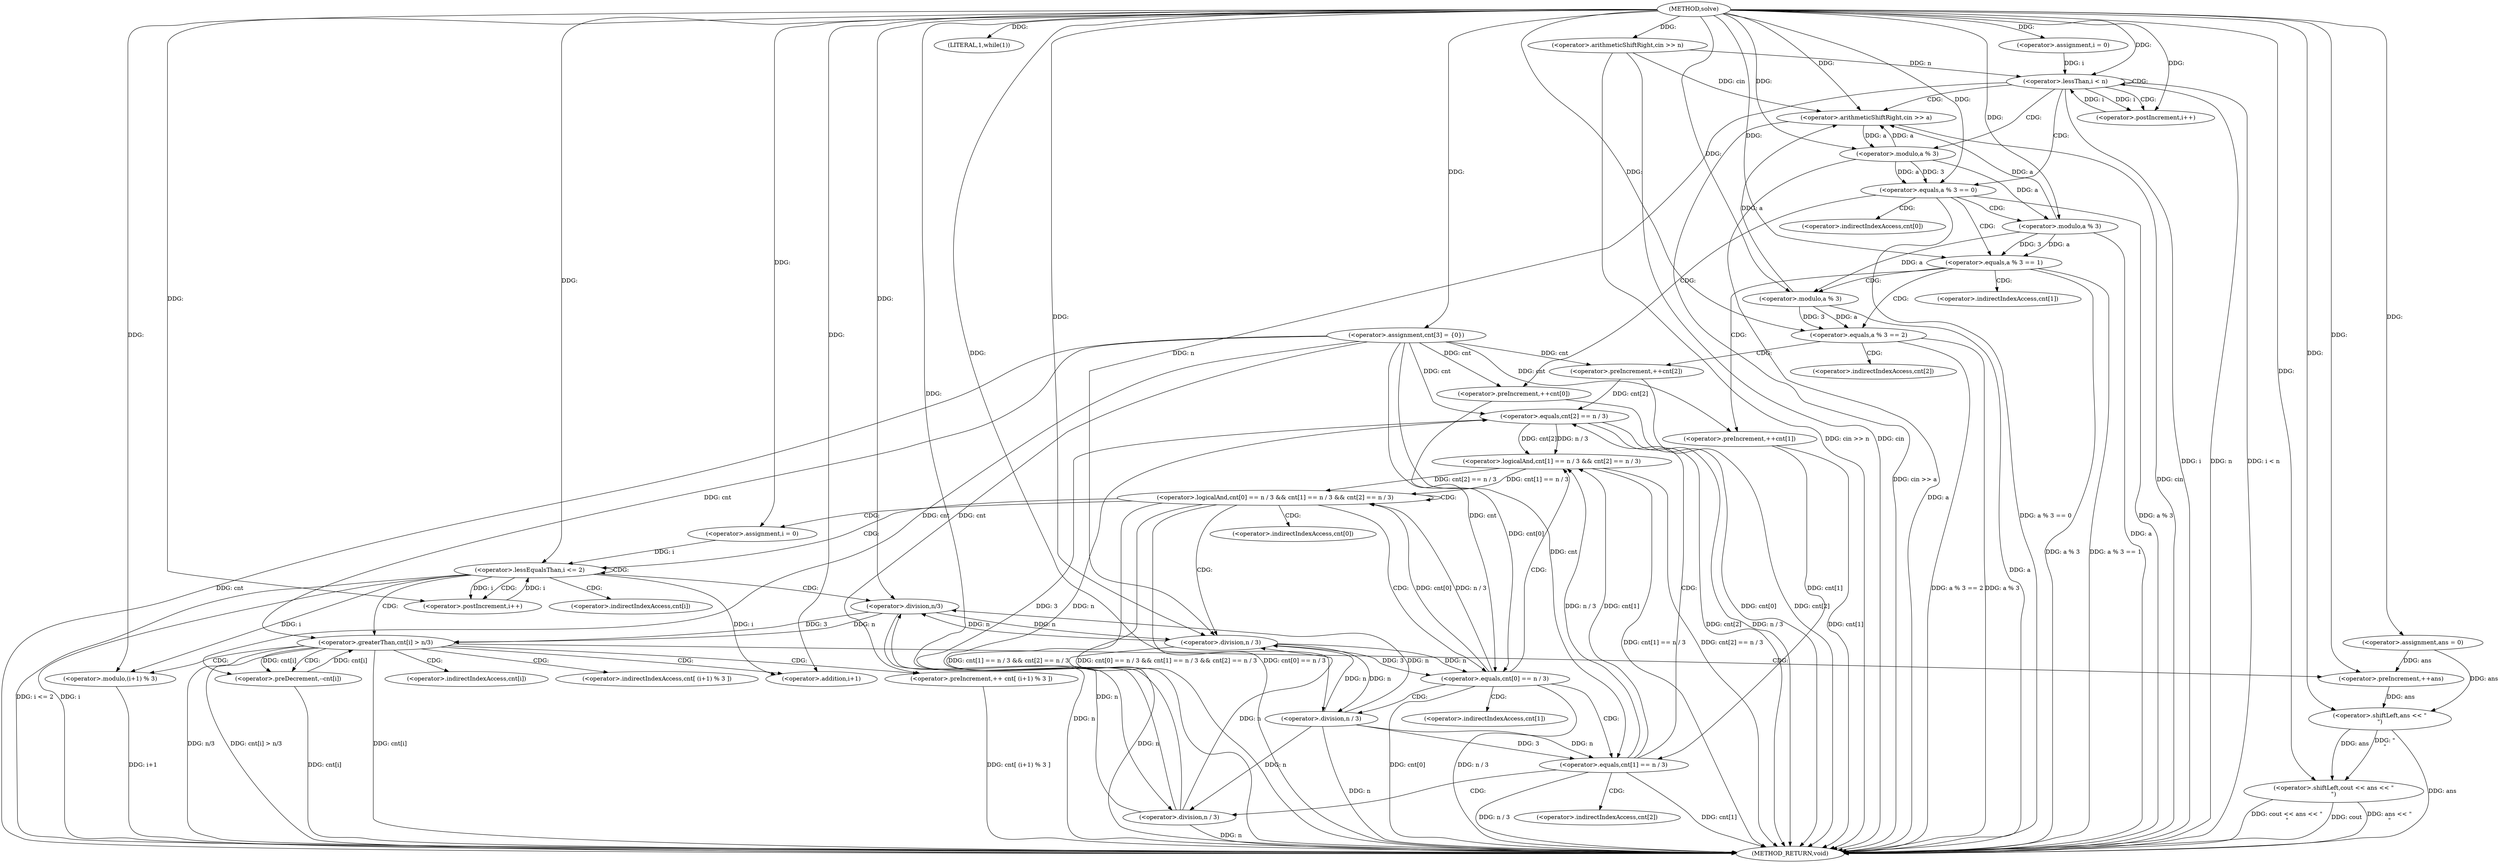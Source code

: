 digraph "solve" {  
"1000102" [label = "(METHOD,solve)" ]
"1000229" [label = "(METHOD_RETURN,void)" ]
"1000105" [label = "(<operator>.arithmeticShiftRight,cin >> n)" ]
"1000110" [label = "(<operator>.assignment,cnt[3] = {0})" ]
"1000159" [label = "(<operator>.assignment,ans = 0)" ]
"1000224" [label = "(<operator>.shiftLeft,cout << ans << \"\n\")" ]
"1000114" [label = "(<operator>.assignment,i = 0)" ]
"1000117" [label = "(<operator>.lessThan,i < n)" ]
"1000120" [label = "(<operator>.postIncrement,i++)" ]
"1000163" [label = "(LITERAL,1,while(1))" ]
"1000123" [label = "(<operator>.arithmeticShiftRight,cin >> a)" ]
"1000226" [label = "(<operator>.shiftLeft,ans << \"\n\")" ]
"1000127" [label = "(<operator>.equals,a % 3 == 0)" ]
"1000132" [label = "(<operator>.preIncrement,++cnt[0])" ]
"1000166" [label = "(<operator>.logicalAnd,cnt[0] == n / 3 && cnt[1] == n / 3 && cnt[2] == n / 3)" ]
"1000192" [label = "(<operator>.assignment,i = 0)" ]
"1000195" [label = "(<operator>.lessEqualsThan,i <= 2)" ]
"1000198" [label = "(<operator>.postIncrement,i++)" ]
"1000128" [label = "(<operator>.modulo,a % 3)" ]
"1000138" [label = "(<operator>.equals,a % 3 == 1)" ]
"1000143" [label = "(<operator>.preIncrement,++cnt[1])" ]
"1000167" [label = "(<operator>.equals,cnt[0] == n / 3)" ]
"1000174" [label = "(<operator>.logicalAnd,cnt[1] == n / 3 && cnt[2] == n / 3)" ]
"1000202" [label = "(<operator>.greaterThan,cnt[i] > n/3)" ]
"1000171" [label = "(<operator>.division,n / 3)" ]
"1000175" [label = "(<operator>.equals,cnt[1] == n / 3)" ]
"1000182" [label = "(<operator>.equals,cnt[2] == n / 3)" ]
"1000210" [label = "(<operator>.preIncrement,++ans)" ]
"1000212" [label = "(<operator>.preDecrement,--cnt[i])" ]
"1000216" [label = "(<operator>.preIncrement,++ cnt[ (i+1) % 3 ])" ]
"1000139" [label = "(<operator>.modulo,a % 3)" ]
"1000149" [label = "(<operator>.equals,a % 3 == 2)" ]
"1000154" [label = "(<operator>.preIncrement,++cnt[2])" ]
"1000179" [label = "(<operator>.division,n / 3)" ]
"1000186" [label = "(<operator>.division,n / 3)" ]
"1000206" [label = "(<operator>.division,n/3)" ]
"1000150" [label = "(<operator>.modulo,a % 3)" ]
"1000219" [label = "(<operator>.modulo,(i+1) % 3)" ]
"1000220" [label = "(<operator>.addition,i+1)" ]
"1000133" [label = "(<operator>.indirectIndexAccess,cnt[0])" ]
"1000168" [label = "(<operator>.indirectIndexAccess,cnt[0])" ]
"1000144" [label = "(<operator>.indirectIndexAccess,cnt[1])" ]
"1000176" [label = "(<operator>.indirectIndexAccess,cnt[1])" ]
"1000183" [label = "(<operator>.indirectIndexAccess,cnt[2])" ]
"1000203" [label = "(<operator>.indirectIndexAccess,cnt[i])" ]
"1000213" [label = "(<operator>.indirectIndexAccess,cnt[i])" ]
"1000217" [label = "(<operator>.indirectIndexAccess,cnt[ (i+1) % 3 ])" ]
"1000155" [label = "(<operator>.indirectIndexAccess,cnt[2])" ]
  "1000105" -> "1000229"  [ label = "DDG: cin"] 
  "1000105" -> "1000229"  [ label = "DDG: cin >> n"] 
  "1000110" -> "1000229"  [ label = "DDG: cnt"] 
  "1000117" -> "1000229"  [ label = "DDG: i"] 
  "1000117" -> "1000229"  [ label = "DDG: n"] 
  "1000117" -> "1000229"  [ label = "DDG: i < n"] 
  "1000167" -> "1000229"  [ label = "DDG: cnt[0]"] 
  "1000171" -> "1000229"  [ label = "DDG: n"] 
  "1000167" -> "1000229"  [ label = "DDG: n / 3"] 
  "1000166" -> "1000229"  [ label = "DDG: cnt[0] == n / 3"] 
  "1000175" -> "1000229"  [ label = "DDG: cnt[1]"] 
  "1000179" -> "1000229"  [ label = "DDG: n"] 
  "1000175" -> "1000229"  [ label = "DDG: n / 3"] 
  "1000174" -> "1000229"  [ label = "DDG: cnt[1] == n / 3"] 
  "1000182" -> "1000229"  [ label = "DDG: cnt[2]"] 
  "1000186" -> "1000229"  [ label = "DDG: n"] 
  "1000182" -> "1000229"  [ label = "DDG: n / 3"] 
  "1000174" -> "1000229"  [ label = "DDG: cnt[2] == n / 3"] 
  "1000166" -> "1000229"  [ label = "DDG: cnt[1] == n / 3 && cnt[2] == n / 3"] 
  "1000166" -> "1000229"  [ label = "DDG: cnt[0] == n / 3 && cnt[1] == n / 3 && cnt[2] == n / 3"] 
  "1000195" -> "1000229"  [ label = "DDG: i"] 
  "1000195" -> "1000229"  [ label = "DDG: i <= 2"] 
  "1000202" -> "1000229"  [ label = "DDG: cnt[i]"] 
  "1000206" -> "1000229"  [ label = "DDG: n"] 
  "1000202" -> "1000229"  [ label = "DDG: n/3"] 
  "1000202" -> "1000229"  [ label = "DDG: cnt[i] > n/3"] 
  "1000212" -> "1000229"  [ label = "DDG: cnt[i]"] 
  "1000219" -> "1000229"  [ label = "DDG: i+1"] 
  "1000216" -> "1000229"  [ label = "DDG: cnt[ (i+1) % 3 ]"] 
  "1000226" -> "1000229"  [ label = "DDG: ans"] 
  "1000224" -> "1000229"  [ label = "DDG: ans << \"\n\""] 
  "1000224" -> "1000229"  [ label = "DDG: cout << ans << \"\n\""] 
  "1000123" -> "1000229"  [ label = "DDG: cin"] 
  "1000123" -> "1000229"  [ label = "DDG: cin >> a"] 
  "1000128" -> "1000229"  [ label = "DDG: a"] 
  "1000127" -> "1000229"  [ label = "DDG: a % 3"] 
  "1000127" -> "1000229"  [ label = "DDG: a % 3 == 0"] 
  "1000139" -> "1000229"  [ label = "DDG: a"] 
  "1000138" -> "1000229"  [ label = "DDG: a % 3"] 
  "1000138" -> "1000229"  [ label = "DDG: a % 3 == 1"] 
  "1000150" -> "1000229"  [ label = "DDG: a"] 
  "1000149" -> "1000229"  [ label = "DDG: a % 3"] 
  "1000149" -> "1000229"  [ label = "DDG: a % 3 == 2"] 
  "1000154" -> "1000229"  [ label = "DDG: cnt[2]"] 
  "1000143" -> "1000229"  [ label = "DDG: cnt[1]"] 
  "1000132" -> "1000229"  [ label = "DDG: cnt[0]"] 
  "1000224" -> "1000229"  [ label = "DDG: cout"] 
  "1000102" -> "1000159"  [ label = "DDG: "] 
  "1000102" -> "1000105"  [ label = "DDG: "] 
  "1000102" -> "1000110"  [ label = "DDG: "] 
  "1000102" -> "1000114"  [ label = "DDG: "] 
  "1000102" -> "1000163"  [ label = "DDG: "] 
  "1000102" -> "1000224"  [ label = "DDG: "] 
  "1000226" -> "1000224"  [ label = "DDG: ans"] 
  "1000226" -> "1000224"  [ label = "DDG: \"\n\""] 
  "1000114" -> "1000117"  [ label = "DDG: i"] 
  "1000120" -> "1000117"  [ label = "DDG: i"] 
  "1000102" -> "1000117"  [ label = "DDG: "] 
  "1000105" -> "1000117"  [ label = "DDG: n"] 
  "1000117" -> "1000120"  [ label = "DDG: i"] 
  "1000102" -> "1000120"  [ label = "DDG: "] 
  "1000159" -> "1000226"  [ label = "DDG: ans"] 
  "1000210" -> "1000226"  [ label = "DDG: ans"] 
  "1000102" -> "1000226"  [ label = "DDG: "] 
  "1000105" -> "1000123"  [ label = "DDG: cin"] 
  "1000102" -> "1000123"  [ label = "DDG: "] 
  "1000128" -> "1000123"  [ label = "DDG: a"] 
  "1000139" -> "1000123"  [ label = "DDG: a"] 
  "1000150" -> "1000123"  [ label = "DDG: a"] 
  "1000102" -> "1000192"  [ label = "DDG: "] 
  "1000128" -> "1000127"  [ label = "DDG: a"] 
  "1000128" -> "1000127"  [ label = "DDG: 3"] 
  "1000102" -> "1000127"  [ label = "DDG: "] 
  "1000110" -> "1000132"  [ label = "DDG: cnt"] 
  "1000167" -> "1000166"  [ label = "DDG: cnt[0]"] 
  "1000167" -> "1000166"  [ label = "DDG: n / 3"] 
  "1000174" -> "1000166"  [ label = "DDG: cnt[2] == n / 3"] 
  "1000174" -> "1000166"  [ label = "DDG: cnt[1] == n / 3"] 
  "1000192" -> "1000195"  [ label = "DDG: i"] 
  "1000198" -> "1000195"  [ label = "DDG: i"] 
  "1000102" -> "1000195"  [ label = "DDG: "] 
  "1000195" -> "1000198"  [ label = "DDG: i"] 
  "1000102" -> "1000198"  [ label = "DDG: "] 
  "1000123" -> "1000128"  [ label = "DDG: a"] 
  "1000102" -> "1000128"  [ label = "DDG: "] 
  "1000110" -> "1000167"  [ label = "DDG: cnt"] 
  "1000132" -> "1000167"  [ label = "DDG: cnt[0]"] 
  "1000171" -> "1000167"  [ label = "DDG: n"] 
  "1000171" -> "1000167"  [ label = "DDG: 3"] 
  "1000175" -> "1000174"  [ label = "DDG: n / 3"] 
  "1000175" -> "1000174"  [ label = "DDG: cnt[1]"] 
  "1000182" -> "1000174"  [ label = "DDG: cnt[2]"] 
  "1000182" -> "1000174"  [ label = "DDG: n / 3"] 
  "1000139" -> "1000138"  [ label = "DDG: 3"] 
  "1000139" -> "1000138"  [ label = "DDG: a"] 
  "1000102" -> "1000138"  [ label = "DDG: "] 
  "1000110" -> "1000143"  [ label = "DDG: cnt"] 
  "1000117" -> "1000171"  [ label = "DDG: n"] 
  "1000179" -> "1000171"  [ label = "DDG: n"] 
  "1000186" -> "1000171"  [ label = "DDG: n"] 
  "1000206" -> "1000171"  [ label = "DDG: n"] 
  "1000102" -> "1000171"  [ label = "DDG: "] 
  "1000110" -> "1000175"  [ label = "DDG: cnt"] 
  "1000143" -> "1000175"  [ label = "DDG: cnt[1]"] 
  "1000179" -> "1000175"  [ label = "DDG: n"] 
  "1000179" -> "1000175"  [ label = "DDG: 3"] 
  "1000110" -> "1000182"  [ label = "DDG: cnt"] 
  "1000154" -> "1000182"  [ label = "DDG: cnt[2]"] 
  "1000186" -> "1000182"  [ label = "DDG: 3"] 
  "1000186" -> "1000182"  [ label = "DDG: n"] 
  "1000110" -> "1000202"  [ label = "DDG: cnt"] 
  "1000212" -> "1000202"  [ label = "DDG: cnt[i]"] 
  "1000206" -> "1000202"  [ label = "DDG: n"] 
  "1000206" -> "1000202"  [ label = "DDG: 3"] 
  "1000128" -> "1000139"  [ label = "DDG: a"] 
  "1000102" -> "1000139"  [ label = "DDG: "] 
  "1000171" -> "1000179"  [ label = "DDG: n"] 
  "1000102" -> "1000179"  [ label = "DDG: "] 
  "1000179" -> "1000186"  [ label = "DDG: n"] 
  "1000102" -> "1000186"  [ label = "DDG: "] 
  "1000171" -> "1000206"  [ label = "DDG: n"] 
  "1000179" -> "1000206"  [ label = "DDG: n"] 
  "1000186" -> "1000206"  [ label = "DDG: n"] 
  "1000102" -> "1000206"  [ label = "DDG: "] 
  "1000159" -> "1000210"  [ label = "DDG: ans"] 
  "1000102" -> "1000210"  [ label = "DDG: "] 
  "1000110" -> "1000212"  [ label = "DDG: cnt"] 
  "1000202" -> "1000212"  [ label = "DDG: cnt[i]"] 
  "1000110" -> "1000216"  [ label = "DDG: cnt"] 
  "1000150" -> "1000149"  [ label = "DDG: a"] 
  "1000150" -> "1000149"  [ label = "DDG: 3"] 
  "1000102" -> "1000149"  [ label = "DDG: "] 
  "1000110" -> "1000154"  [ label = "DDG: cnt"] 
  "1000139" -> "1000150"  [ label = "DDG: a"] 
  "1000102" -> "1000150"  [ label = "DDG: "] 
  "1000102" -> "1000219"  [ label = "DDG: "] 
  "1000195" -> "1000219"  [ label = "DDG: i"] 
  "1000195" -> "1000220"  [ label = "DDG: i"] 
  "1000102" -> "1000220"  [ label = "DDG: "] 
  "1000117" -> "1000117"  [ label = "CDG: "] 
  "1000117" -> "1000127"  [ label = "CDG: "] 
  "1000117" -> "1000128"  [ label = "CDG: "] 
  "1000117" -> "1000120"  [ label = "CDG: "] 
  "1000117" -> "1000123"  [ label = "CDG: "] 
  "1000127" -> "1000139"  [ label = "CDG: "] 
  "1000127" -> "1000133"  [ label = "CDG: "] 
  "1000127" -> "1000132"  [ label = "CDG: "] 
  "1000127" -> "1000138"  [ label = "CDG: "] 
  "1000166" -> "1000195"  [ label = "CDG: "] 
  "1000166" -> "1000192"  [ label = "CDG: "] 
  "1000166" -> "1000166"  [ label = "CDG: "] 
  "1000166" -> "1000168"  [ label = "CDG: "] 
  "1000166" -> "1000167"  [ label = "CDG: "] 
  "1000166" -> "1000171"  [ label = "CDG: "] 
  "1000195" -> "1000195"  [ label = "CDG: "] 
  "1000195" -> "1000206"  [ label = "CDG: "] 
  "1000195" -> "1000203"  [ label = "CDG: "] 
  "1000195" -> "1000202"  [ label = "CDG: "] 
  "1000195" -> "1000198"  [ label = "CDG: "] 
  "1000167" -> "1000174"  [ label = "CDG: "] 
  "1000167" -> "1000175"  [ label = "CDG: "] 
  "1000167" -> "1000179"  [ label = "CDG: "] 
  "1000167" -> "1000176"  [ label = "CDG: "] 
  "1000138" -> "1000150"  [ label = "CDG: "] 
  "1000138" -> "1000144"  [ label = "CDG: "] 
  "1000138" -> "1000149"  [ label = "CDG: "] 
  "1000138" -> "1000143"  [ label = "CDG: "] 
  "1000175" -> "1000182"  [ label = "CDG: "] 
  "1000175" -> "1000186"  [ label = "CDG: "] 
  "1000175" -> "1000183"  [ label = "CDG: "] 
  "1000202" -> "1000213"  [ label = "CDG: "] 
  "1000202" -> "1000216"  [ label = "CDG: "] 
  "1000202" -> "1000212"  [ label = "CDG: "] 
  "1000202" -> "1000219"  [ label = "CDG: "] 
  "1000202" -> "1000210"  [ label = "CDG: "] 
  "1000202" -> "1000220"  [ label = "CDG: "] 
  "1000202" -> "1000217"  [ label = "CDG: "] 
  "1000149" -> "1000155"  [ label = "CDG: "] 
  "1000149" -> "1000154"  [ label = "CDG: "] 
}
